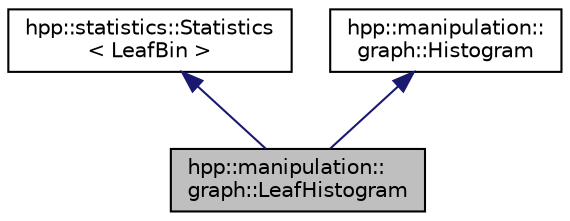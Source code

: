 digraph "hpp::manipulation::graph::LeafHistogram"
{
  edge [fontname="Helvetica",fontsize="10",labelfontname="Helvetica",labelfontsize="10"];
  node [fontname="Helvetica",fontsize="10",shape=record];
  Node1 [label="hpp::manipulation::\lgraph::LeafHistogram",height=0.2,width=0.4,color="black", fillcolor="grey75", style="filled" fontcolor="black"];
  Node2 -> Node1 [dir="back",color="midnightblue",fontsize="10",style="solid",fontname="Helvetica"];
  Node2 [label="hpp::statistics::Statistics\l\< LeafBin \>",height=0.2,width=0.4,color="black", fillcolor="white", style="filled",URL="https://jmirabel.github.io/hpp-doc/api/hpp-statistics/doxygen-html/hpp-statistics.doxytag$a00005.html"];
  Node3 -> Node1 [dir="back",color="midnightblue",fontsize="10",style="solid",fontname="Helvetica"];
  Node3 [label="hpp::manipulation::\lgraph::Histogram",height=0.2,width=0.4,color="black", fillcolor="white", style="filled",URL="$a00022.html"];
}
